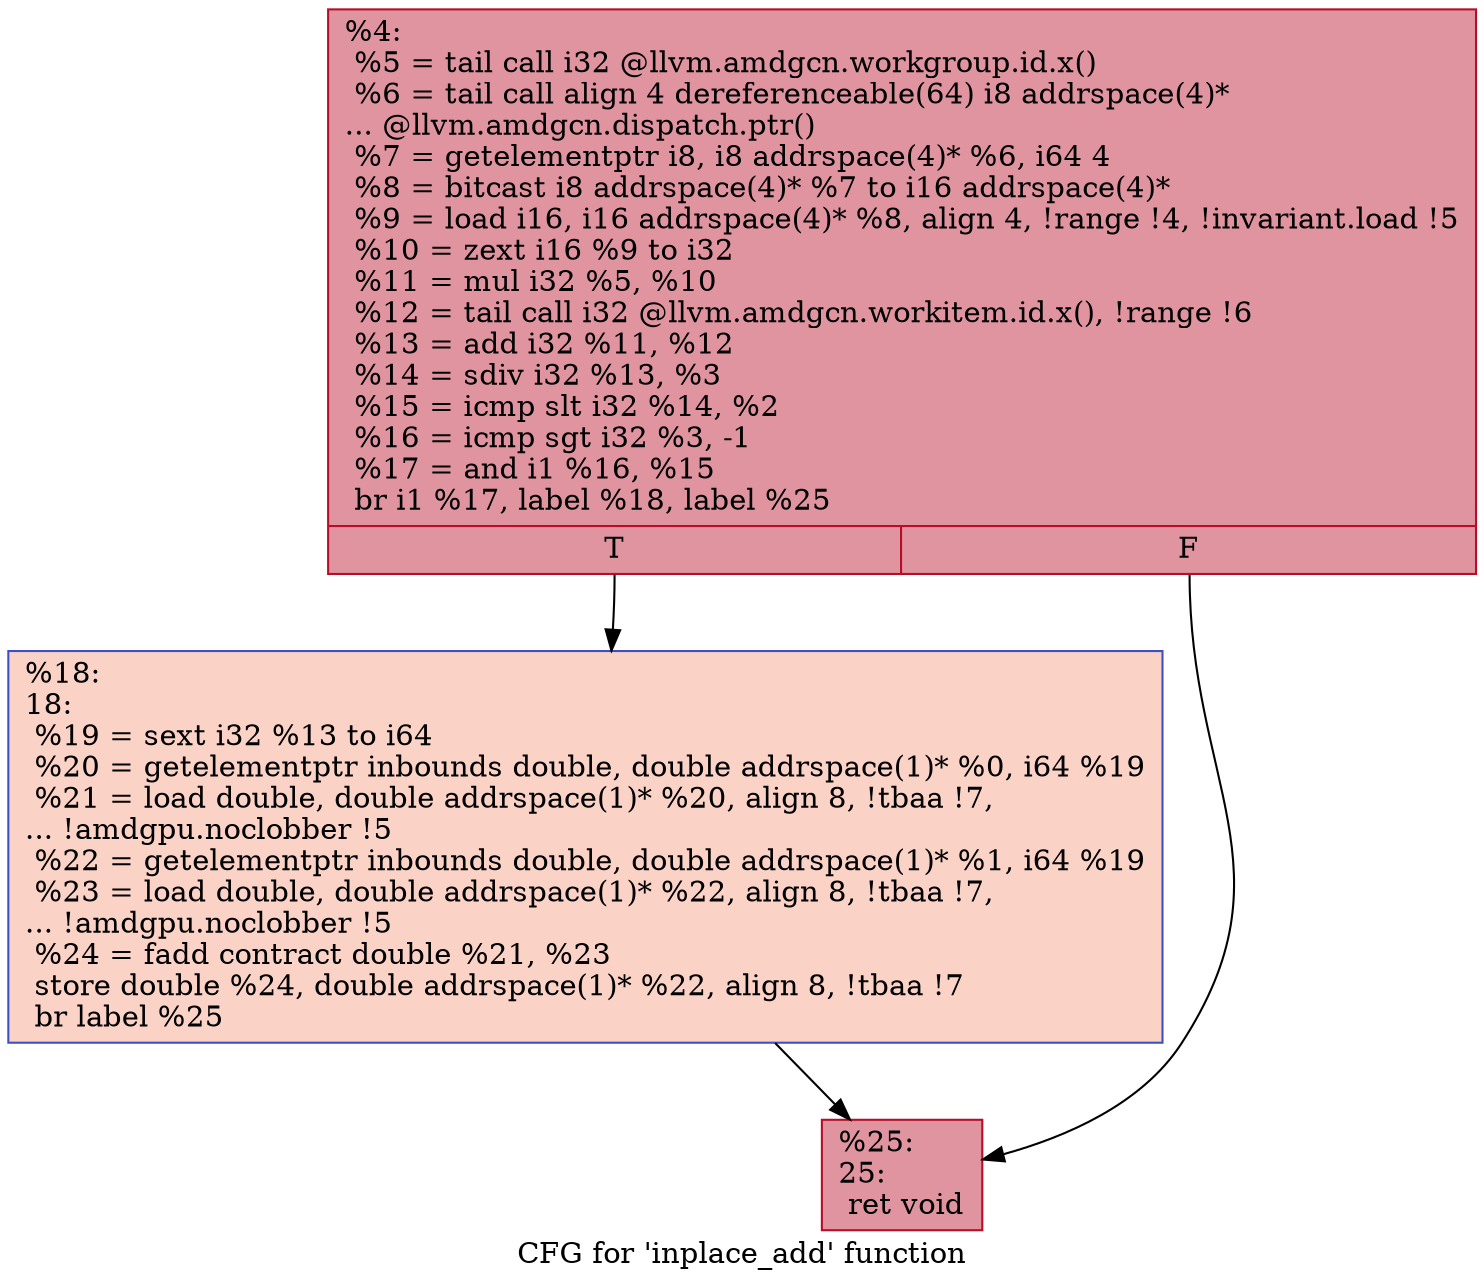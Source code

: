digraph "CFG for 'inplace_add' function" {
	label="CFG for 'inplace_add' function";

	Node0x5a010c0 [shape=record,color="#b70d28ff", style=filled, fillcolor="#b70d2870",label="{%4:\l  %5 = tail call i32 @llvm.amdgcn.workgroup.id.x()\l  %6 = tail call align 4 dereferenceable(64) i8 addrspace(4)*\l... @llvm.amdgcn.dispatch.ptr()\l  %7 = getelementptr i8, i8 addrspace(4)* %6, i64 4\l  %8 = bitcast i8 addrspace(4)* %7 to i16 addrspace(4)*\l  %9 = load i16, i16 addrspace(4)* %8, align 4, !range !4, !invariant.load !5\l  %10 = zext i16 %9 to i32\l  %11 = mul i32 %5, %10\l  %12 = tail call i32 @llvm.amdgcn.workitem.id.x(), !range !6\l  %13 = add i32 %11, %12\l  %14 = sdiv i32 %13, %3\l  %15 = icmp slt i32 %14, %2\l  %16 = icmp sgt i32 %3, -1\l  %17 = and i1 %16, %15\l  br i1 %17, label %18, label %25\l|{<s0>T|<s1>F}}"];
	Node0x5a010c0:s0 -> Node0x5a03210;
	Node0x5a010c0:s1 -> Node0x5a032a0;
	Node0x5a03210 [shape=record,color="#3d50c3ff", style=filled, fillcolor="#f59c7d70",label="{%18:\l18:                                               \l  %19 = sext i32 %13 to i64\l  %20 = getelementptr inbounds double, double addrspace(1)* %0, i64 %19\l  %21 = load double, double addrspace(1)* %20, align 8, !tbaa !7,\l... !amdgpu.noclobber !5\l  %22 = getelementptr inbounds double, double addrspace(1)* %1, i64 %19\l  %23 = load double, double addrspace(1)* %22, align 8, !tbaa !7,\l... !amdgpu.noclobber !5\l  %24 = fadd contract double %21, %23\l  store double %24, double addrspace(1)* %22, align 8, !tbaa !7\l  br label %25\l}"];
	Node0x5a03210 -> Node0x5a032a0;
	Node0x5a032a0 [shape=record,color="#b70d28ff", style=filled, fillcolor="#b70d2870",label="{%25:\l25:                                               \l  ret void\l}"];
}
